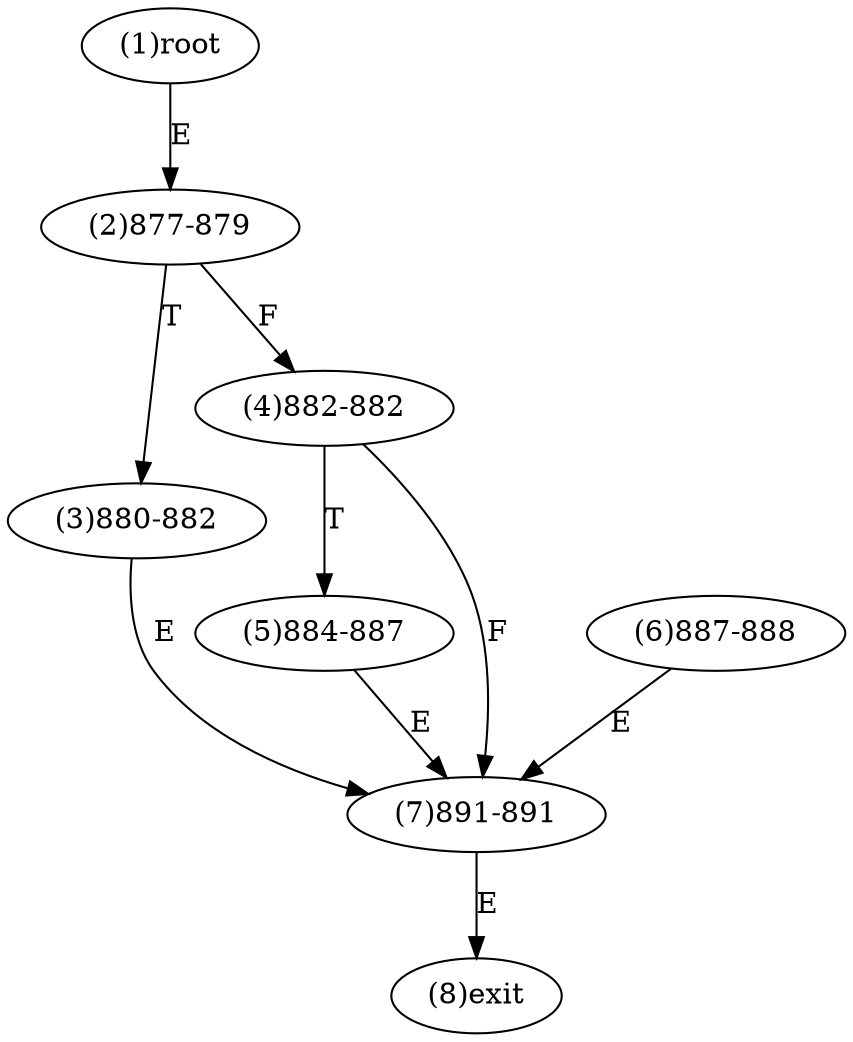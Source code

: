 digraph "" { 
1[ label="(1)root"];
2[ label="(2)877-879"];
3[ label="(3)880-882"];
4[ label="(4)882-882"];
5[ label="(5)884-887"];
6[ label="(6)887-888"];
7[ label="(7)891-891"];
8[ label="(8)exit"];
1->2[ label="E"];
2->4[ label="F"];
2->3[ label="T"];
3->7[ label="E"];
4->7[ label="F"];
4->5[ label="T"];
5->7[ label="E"];
6->7[ label="E"];
7->8[ label="E"];
}
